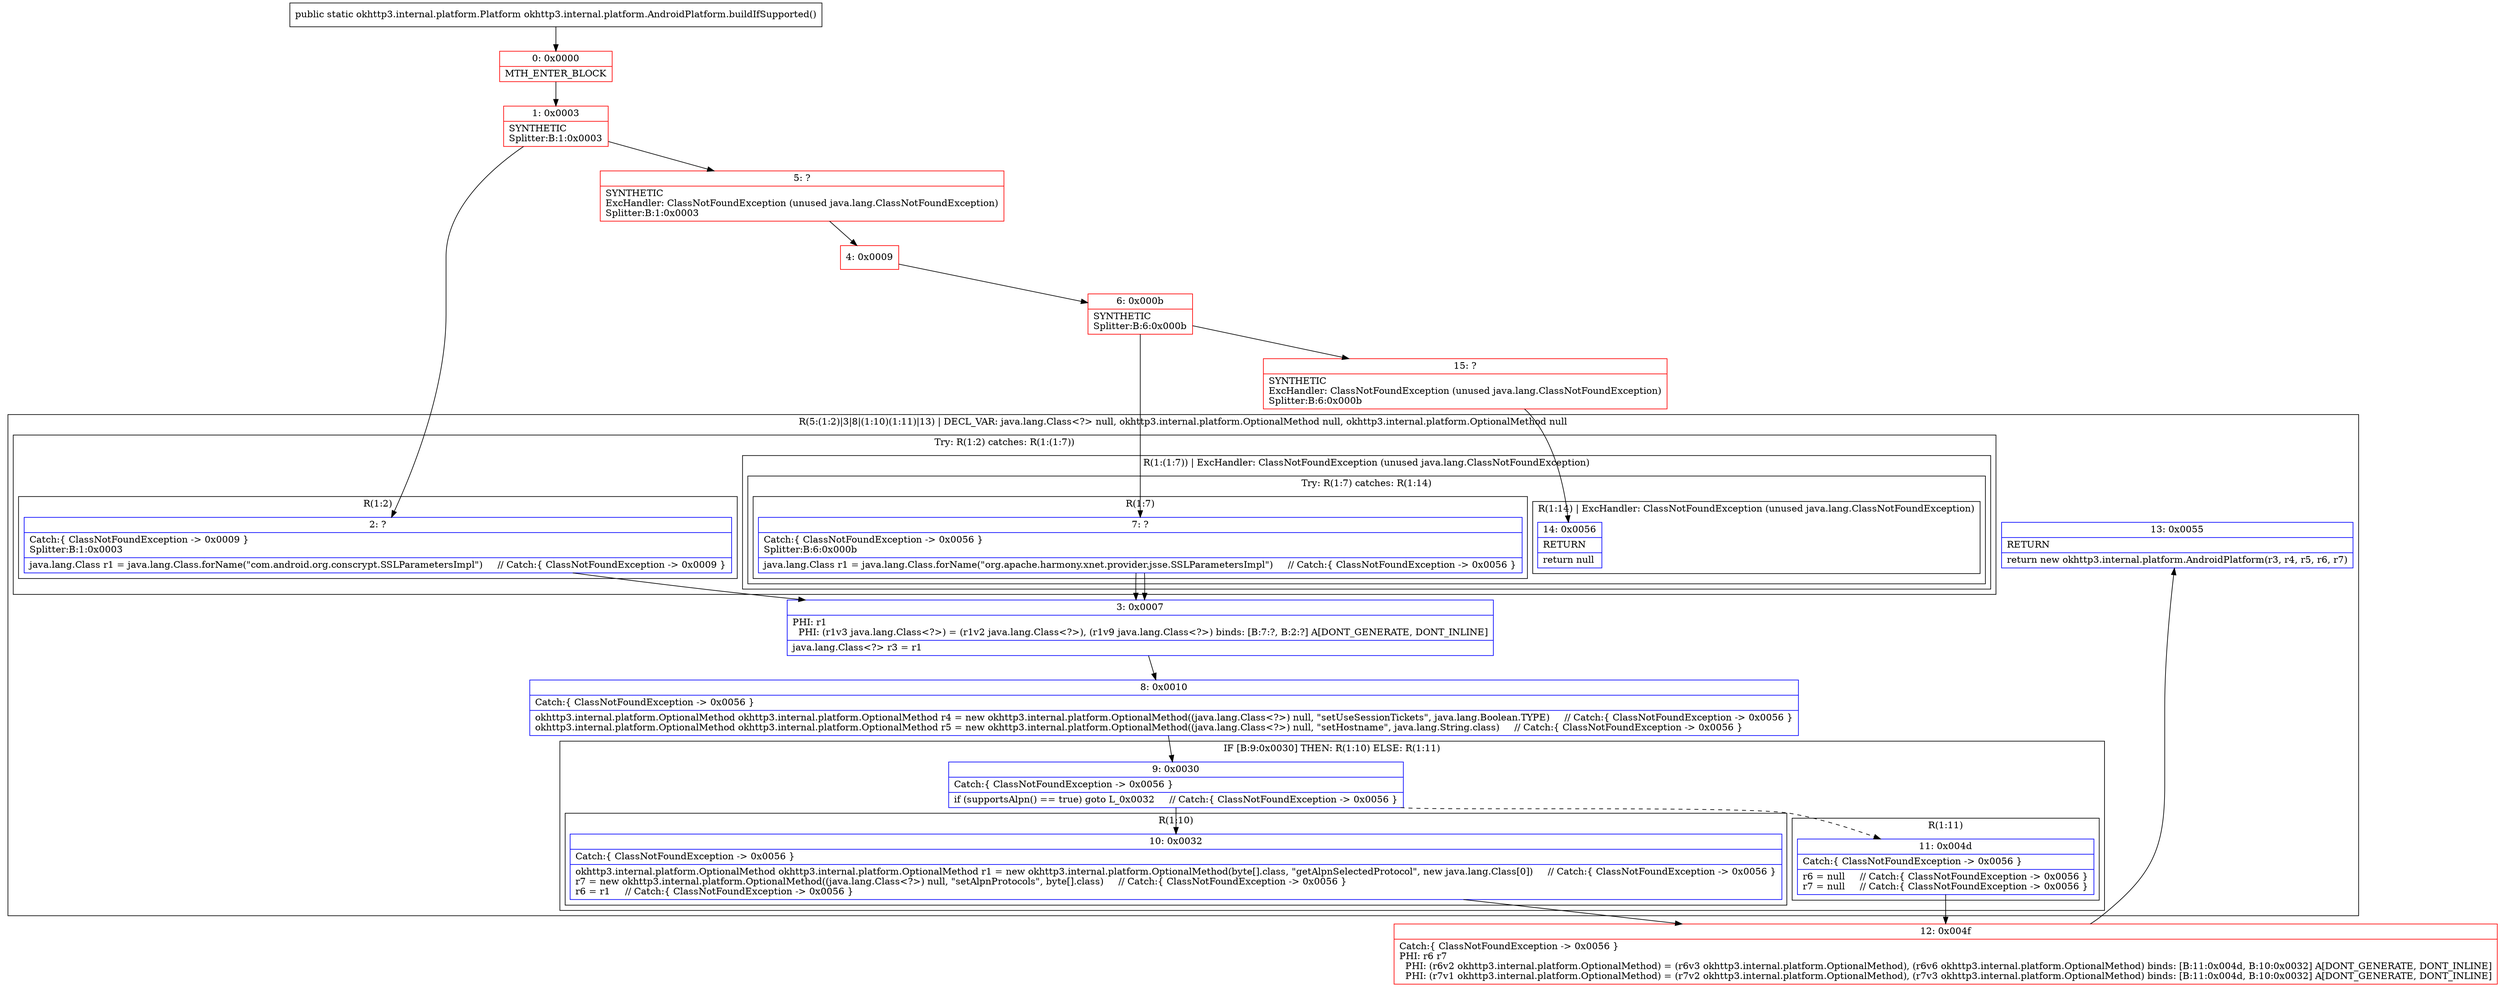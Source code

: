 digraph "CFG forokhttp3.internal.platform.AndroidPlatform.buildIfSupported()Lokhttp3\/internal\/platform\/Platform;" {
subgraph cluster_Region_1726820380 {
label = "R(5:(1:2)|3|8|(1:10)(1:11)|13) | DECL_VAR: java.lang.Class\<?\> null, okhttp3.internal.platform.OptionalMethod null, okhttp3.internal.platform.OptionalMethod null\l";
node [shape=record,color=blue];
subgraph cluster_TryCatchRegion_549300407 {
label = "Try: R(1:2) catches: R(1:(1:7))";
node [shape=record,color=blue];
subgraph cluster_Region_1939170262 {
label = "R(1:2)";
node [shape=record,color=blue];
Node_2 [shape=record,label="{2\:\ ?|Catch:\{ ClassNotFoundException \-\> 0x0009 \}\lSplitter:B:1:0x0003\l|java.lang.Class r1 = java.lang.Class.forName(\"com.android.org.conscrypt.SSLParametersImpl\")     \/\/ Catch:\{ ClassNotFoundException \-\> 0x0009 \}\l}"];
}
subgraph cluster_Region_861771126 {
label = "R(1:(1:7)) | ExcHandler: ClassNotFoundException (unused java.lang.ClassNotFoundException)\l";
node [shape=record,color=blue];
subgraph cluster_TryCatchRegion_149625181 {
label = "Try: R(1:7) catches: R(1:14)";
node [shape=record,color=blue];
subgraph cluster_Region_310283764 {
label = "R(1:7)";
node [shape=record,color=blue];
Node_7 [shape=record,label="{7\:\ ?|Catch:\{ ClassNotFoundException \-\> 0x0056 \}\lSplitter:B:6:0x000b\l|java.lang.Class r1 = java.lang.Class.forName(\"org.apache.harmony.xnet.provider.jsse.SSLParametersImpl\")     \/\/ Catch:\{ ClassNotFoundException \-\> 0x0056 \}\l}"];
}
subgraph cluster_Region_1090226210 {
label = "R(1:14) | ExcHandler: ClassNotFoundException (unused java.lang.ClassNotFoundException)\l";
node [shape=record,color=blue];
Node_14 [shape=record,label="{14\:\ 0x0056|RETURN\l|return null\l}"];
}
}
}
}
Node_3 [shape=record,label="{3\:\ 0x0007|PHI: r1 \l  PHI: (r1v3 java.lang.Class\<?\>) = (r1v2 java.lang.Class\<?\>), (r1v9 java.lang.Class\<?\>) binds: [B:7:?, B:2:?] A[DONT_GENERATE, DONT_INLINE]\l|java.lang.Class\<?\> r3 = r1\l}"];
Node_8 [shape=record,label="{8\:\ 0x0010|Catch:\{ ClassNotFoundException \-\> 0x0056 \}\l|okhttp3.internal.platform.OptionalMethod okhttp3.internal.platform.OptionalMethod r4 = new okhttp3.internal.platform.OptionalMethod((java.lang.Class\<?\>) null, \"setUseSessionTickets\", java.lang.Boolean.TYPE)     \/\/ Catch:\{ ClassNotFoundException \-\> 0x0056 \}\lokhttp3.internal.platform.OptionalMethod okhttp3.internal.platform.OptionalMethod r5 = new okhttp3.internal.platform.OptionalMethod((java.lang.Class\<?\>) null, \"setHostname\", java.lang.String.class)     \/\/ Catch:\{ ClassNotFoundException \-\> 0x0056 \}\l}"];
subgraph cluster_IfRegion_231635098 {
label = "IF [B:9:0x0030] THEN: R(1:10) ELSE: R(1:11)";
node [shape=record,color=blue];
Node_9 [shape=record,label="{9\:\ 0x0030|Catch:\{ ClassNotFoundException \-\> 0x0056 \}\l|if (supportsAlpn() == true) goto L_0x0032     \/\/ Catch:\{ ClassNotFoundException \-\> 0x0056 \}\l}"];
subgraph cluster_Region_1921430769 {
label = "R(1:10)";
node [shape=record,color=blue];
Node_10 [shape=record,label="{10\:\ 0x0032|Catch:\{ ClassNotFoundException \-\> 0x0056 \}\l|okhttp3.internal.platform.OptionalMethod okhttp3.internal.platform.OptionalMethod r1 = new okhttp3.internal.platform.OptionalMethod(byte[].class, \"getAlpnSelectedProtocol\", new java.lang.Class[0])     \/\/ Catch:\{ ClassNotFoundException \-\> 0x0056 \}\lr7 = new okhttp3.internal.platform.OptionalMethod((java.lang.Class\<?\>) null, \"setAlpnProtocols\", byte[].class)     \/\/ Catch:\{ ClassNotFoundException \-\> 0x0056 \}\lr6 = r1     \/\/ Catch:\{ ClassNotFoundException \-\> 0x0056 \}\l}"];
}
subgraph cluster_Region_351374006 {
label = "R(1:11)";
node [shape=record,color=blue];
Node_11 [shape=record,label="{11\:\ 0x004d|Catch:\{ ClassNotFoundException \-\> 0x0056 \}\l|r6 = null     \/\/ Catch:\{ ClassNotFoundException \-\> 0x0056 \}\lr7 = null     \/\/ Catch:\{ ClassNotFoundException \-\> 0x0056 \}\l}"];
}
}
Node_13 [shape=record,label="{13\:\ 0x0055|RETURN\l|return new okhttp3.internal.platform.AndroidPlatform(r3, r4, r5, r6, r7)\l}"];
}
subgraph cluster_Region_861771126 {
label = "R(1:(1:7)) | ExcHandler: ClassNotFoundException (unused java.lang.ClassNotFoundException)\l";
node [shape=record,color=blue];
subgraph cluster_TryCatchRegion_149625181 {
label = "Try: R(1:7) catches: R(1:14)";
node [shape=record,color=blue];
subgraph cluster_Region_310283764 {
label = "R(1:7)";
node [shape=record,color=blue];
Node_7 [shape=record,label="{7\:\ ?|Catch:\{ ClassNotFoundException \-\> 0x0056 \}\lSplitter:B:6:0x000b\l|java.lang.Class r1 = java.lang.Class.forName(\"org.apache.harmony.xnet.provider.jsse.SSLParametersImpl\")     \/\/ Catch:\{ ClassNotFoundException \-\> 0x0056 \}\l}"];
}
subgraph cluster_Region_1090226210 {
label = "R(1:14) | ExcHandler: ClassNotFoundException (unused java.lang.ClassNotFoundException)\l";
node [shape=record,color=blue];
Node_14 [shape=record,label="{14\:\ 0x0056|RETURN\l|return null\l}"];
}
}
}
subgraph cluster_Region_1090226210 {
label = "R(1:14) | ExcHandler: ClassNotFoundException (unused java.lang.ClassNotFoundException)\l";
node [shape=record,color=blue];
Node_14 [shape=record,label="{14\:\ 0x0056|RETURN\l|return null\l}"];
}
Node_0 [shape=record,color=red,label="{0\:\ 0x0000|MTH_ENTER_BLOCK\l}"];
Node_1 [shape=record,color=red,label="{1\:\ 0x0003|SYNTHETIC\lSplitter:B:1:0x0003\l}"];
Node_4 [shape=record,color=red,label="{4\:\ 0x0009}"];
Node_5 [shape=record,color=red,label="{5\:\ ?|SYNTHETIC\lExcHandler: ClassNotFoundException (unused java.lang.ClassNotFoundException)\lSplitter:B:1:0x0003\l}"];
Node_6 [shape=record,color=red,label="{6\:\ 0x000b|SYNTHETIC\lSplitter:B:6:0x000b\l}"];
Node_12 [shape=record,color=red,label="{12\:\ 0x004f|Catch:\{ ClassNotFoundException \-\> 0x0056 \}\lPHI: r6 r7 \l  PHI: (r6v2 okhttp3.internal.platform.OptionalMethod) = (r6v3 okhttp3.internal.platform.OptionalMethod), (r6v6 okhttp3.internal.platform.OptionalMethod) binds: [B:11:0x004d, B:10:0x0032] A[DONT_GENERATE, DONT_INLINE]\l  PHI: (r7v1 okhttp3.internal.platform.OptionalMethod) = (r7v2 okhttp3.internal.platform.OptionalMethod), (r7v3 okhttp3.internal.platform.OptionalMethod) binds: [B:11:0x004d, B:10:0x0032] A[DONT_GENERATE, DONT_INLINE]\l}"];
Node_15 [shape=record,color=red,label="{15\:\ ?|SYNTHETIC\lExcHandler: ClassNotFoundException (unused java.lang.ClassNotFoundException)\lSplitter:B:6:0x000b\l}"];
MethodNode[shape=record,label="{public static okhttp3.internal.platform.Platform okhttp3.internal.platform.AndroidPlatform.buildIfSupported() }"];
MethodNode -> Node_0;
Node_2 -> Node_3;
Node_7 -> Node_3;
Node_3 -> Node_8;
Node_8 -> Node_9;
Node_9 -> Node_10;
Node_9 -> Node_11[style=dashed];
Node_10 -> Node_12;
Node_11 -> Node_12;
Node_7 -> Node_3;
Node_0 -> Node_1;
Node_1 -> Node_2;
Node_1 -> Node_5;
Node_4 -> Node_6;
Node_5 -> Node_4;
Node_6 -> Node_7;
Node_6 -> Node_15;
Node_12 -> Node_13;
Node_15 -> Node_14;
}


